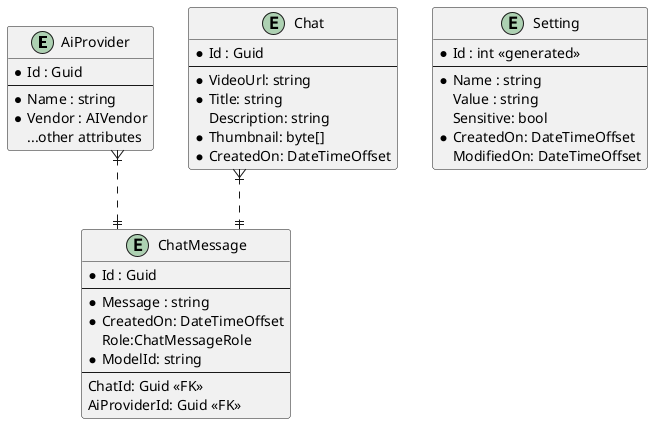 @startuml CaptionZen
skinparam linetype ortho

entity "AiProvider" as aip {
  *Id : Guid
  --
  *Name : string
  *Vendor : AIVendor
  ...other attributes
}

entity "Setting" as setting {
  *Id : int <<generated>>
  --
  *Name : string
  Value : string
  Sensitive: bool
  *CreatedOn: DateTimeOffset
  ModifiedOn: DateTimeOffset
}

entity "Chat" as chat {
  *Id : Guid
  --
  *VideoUrl: string
  *Title: string
  Description: string
  *Thumbnail: byte[]
  *CreatedOn: DateTimeOffset
}

entity "ChatMessage" as chatMessage {
  *Id : Guid
  --
  *Message : string
  *CreatedOn: DateTimeOffset
  Role:ChatMessageRole
  *ModelId: string
  --
  ChatId: Guid <<FK>>
  AiProviderId: Guid <<FK>>
}

chat }|..|| chatMessage
aip }|..|| chatMessage
@enduml